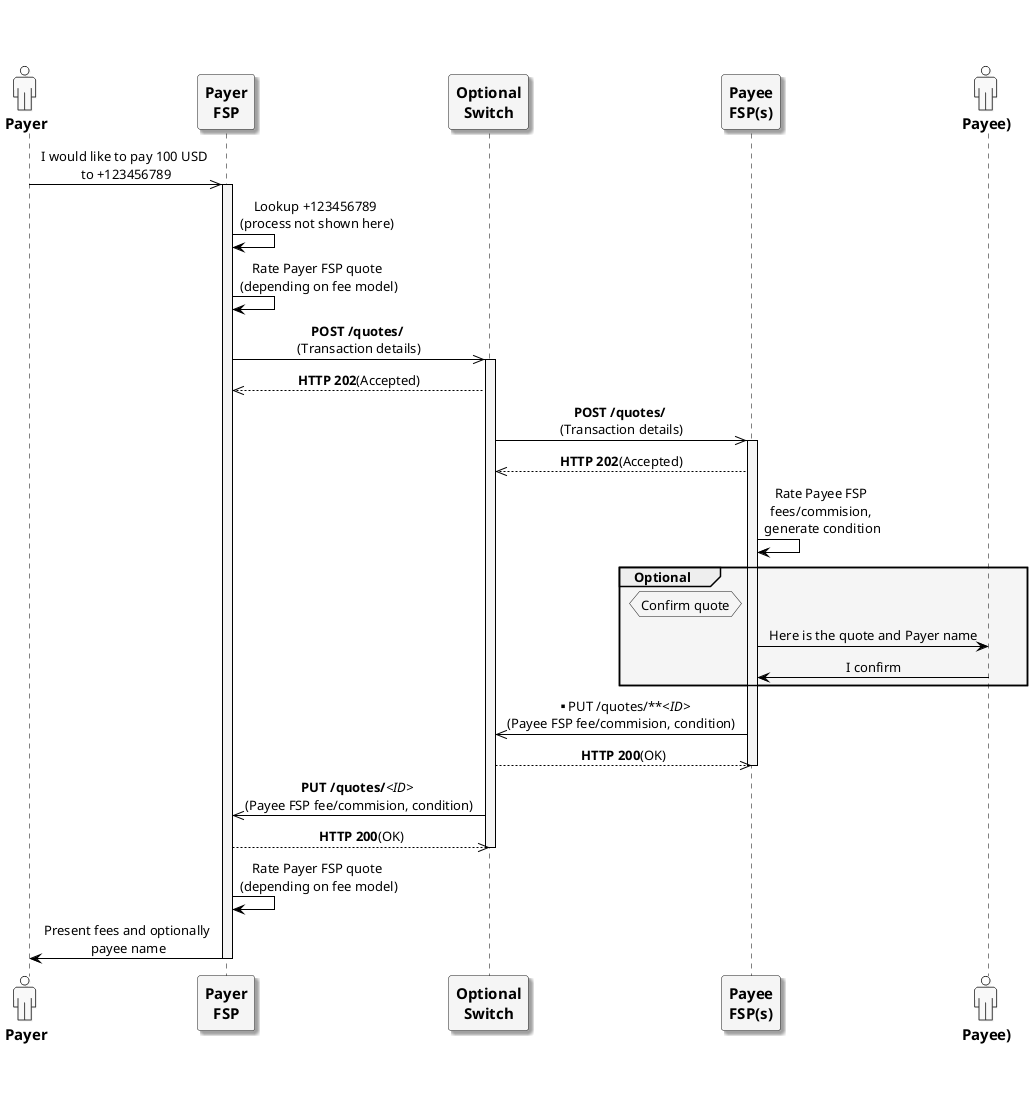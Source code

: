 /'*****
License
--------------
Copyright © 2017 Bill & Melinda Gates Foundation
The Mojaloop files are made available by the Bill & Melinda Gates Foundation under the Apache License, Version 2.0 (the "License") and you may not use these files except in compliance with the License. You may obtain a copy of the License at
http://www.apache.org/licenses/LICENSE-2.0
Unless required by applicable law or agreed to in writing, the Mojaloop files are distributed on an "AS IS" BASIS, WITHOUT WARRANTIES OR CONDITIONS OF ANY KIND, either express or implied. See the License for the specific language governing permissions and limitations under the License.
Contributors
--------------
This is the official list of the Mojaloop project contributors for this file.
Names of the original copyright holders (individuals or organizations)
should be listed with a '*' in the first column. People who have
contributed from an organization can be listed under the organization
that actually holds the copyright for their contributions (see the
Gates Foundation organization for an example). Those individuals should have
their names indented and be marked with a '-'. Email address can be added
optionally within square brackets <email>.
* Gates Foundation
- Name Surname <name.surname@gatesfoundation.com>

* Henk Kodde <henk.kodde@modusbox.com>
--------------
******'/

@startuml

' define actor image
sprite $actor [25x48/16] {
    0000000000010000000000000
    0000000006CAC910000000000
    0000000095101292000000000
    0000000651000119000000000
    0000000B10000018400000000
    0000001A10000016600000000
    0000000B10000017510000000
    000000083100001A210000000
    0000000191000176110000000
    000000003A866A61100000000
    0000000000466211100000000
    0003333333334443333310000
    0088888888888888888892000
    0821111111111111111118200
    8311111111111111111111A00
    A111111111111111111111A20
    A111111111111111111111A20
    A111111111111111111111A20
    A111111111111111111111A20
    A111111111111111111111A20
    A111111111111111111111A20
    A111111111111111111111A20
    A111111111111111111111A20
    A111551111111111138111A20
    A111661111111111139111A20
    A211661111111111139111A20
    A211661111111111139111A20
    A211661111161111139111A20
    A2116611111A2111139111A20
    A2116611111A2111139111A20
    A2116611111A2111139111A20
    A7669611111A211113A666B20
    36669611111A211113A666610
    00016611111A2111139111110
    00006611111A2111139100000
    00006611111A2111139100000
    00006611111A2111139100000
    00006611111A2111139100000
    00006611111A2111139100000
    00006611111A2111139100000
    00006611111A2111139100000
    00006611111A2111139100000
    00006611111A2111139100000
    00006611111A2111139100000
    00006966666B7666679100000
    0000266666666666664100000
    0000000111111111111100000
    0000000000000000000000000
}

' declaring skinparam
skinparam sequenceMessageAlign center
skinparam shadowing false
skinparam defaultFontName Arial
skinparam monochrome true
skinparam SequenceLifeLineBackgroundColor WhiteSmoke
skinparam SequenceLifeLineBorderColor Black
skinparam ActorFontStyle Bold
skinparam ActorFontSize 15
skinparam ParticipantFontStyle Bold
skinparam ParticipantFontSize 15
skinparam ParticipantBackgroundColor WhiteSmoke
skinparam ArrowColor Black

skinparam actor {
    Bordercolor none
    Backgroundcolor none
    shadowing false
}

skinparam participant {
    shadowing true
}

' declare title
' title Example process for resource /quotes

' Actor Keys:
' participant - FSP(Payer/Payee) and Switch
' actor - Payer/Payee

' declare actors
actor "<$actor>\nPayer" as Payer
participant "Payer\nFSP" as PayerFSP
participant "Optional\nSwitch" as Switch
participant "Payee\nFSP(s)" as PayeeFSP
actor "<$actor>\nPayee)" as Payee

' start flow
Payer ->> PayerFSP: I would like to pay 100 USD \nto +123456789
activate PayerFSP
PayerFSP -> PayerFSP: Lookup +123456789 \n(process not shown here)
' ...
PayerFSP -> PayerFSP: Rate Payer FSP quote \n(depending on fee model)
PayerFSP ->> Switch: **POST /quotes/** \n(Transaction details)
activate Switch
PayerFSP <<-- Switch: **HTTP 202**(Accepted)
Switch ->> PayeeFSP: **POST /quotes/** \n(Transaction details)
activate PayeeFSP
Switch <<-- PayeeFSP: **HTTP 202**(Accepted)
PayeeFSP -> PayeeFSP: Rate Payee FSP \nfees/commision, \ngenerate condition
Group #OldLace Optional
    hnote left of PayeeFSP #OldLace
        Confirm quote
    end hnote
    PayeeFSP -> Payee: Here is the quote and Payer name
    PayeeFSP <- Payee: I confirm
end
Switch <<- PayeeFSP: ** PUT /quotes/**<i><ID></i> \n(Payee FSP fee/commision, condition)
Switch -->> PayeeFSP: **HTTP 200**(OK)
deactivate PayeeFSP
PayerFSP <<- Switch: **PUT /quotes/**<i><ID></i> \n(Payee FSP fee/commision, condition)
PayerFSP -->> Switch: **HTTP 200**(OK)
deactivate Switch
PayerFSP -> PayerFSP: Rate Payer FSP quote \n(depending on fee model)
Payer <- PayerFSP: Present fees and optionally \npayee name
deactivate PayerFSP
@enduml
